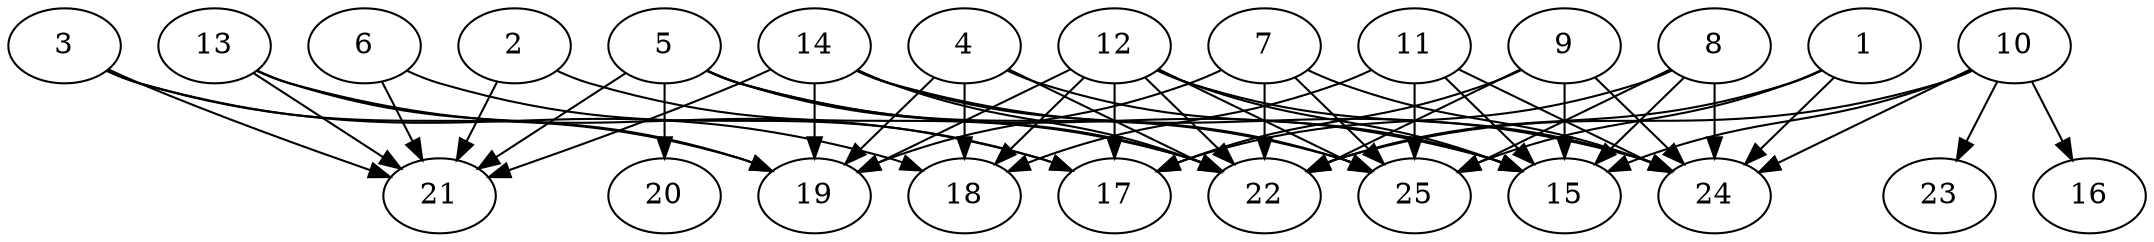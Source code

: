 // DAG automatically generated by daggen at Thu Oct  3 14:00:39 2019
// ./daggen --dot -n 25 --ccr 0.3 --fat 0.9 --regular 0.7 --density 0.6 --mindata 5242880 --maxdata 52428800 
digraph G {
  1 [size="44994560", alpha="0.12", expect_size="13498368"] 
  1 -> 22 [size ="13498368"]
  1 -> 24 [size ="13498368"]
  1 -> 25 [size ="13498368"]
  2 [size="46288213", alpha="0.13", expect_size="13886464"] 
  2 -> 21 [size ="13886464"]
  2 -> 22 [size ="13886464"]
  3 [size="57801387", alpha="0.01", expect_size="17340416"] 
  3 -> 18 [size ="17340416"]
  3 -> 19 [size ="17340416"]
  3 -> 21 [size ="17340416"]
  4 [size="33498453", alpha="0.06", expect_size="10049536"] 
  4 -> 15 [size ="10049536"]
  4 -> 18 [size ="10049536"]
  4 -> 19 [size ="10049536"]
  4 -> 22 [size ="10049536"]
  5 [size="58248533", alpha="0.08", expect_size="17474560"] 
  5 -> 15 [size ="17474560"]
  5 -> 20 [size ="17474560"]
  5 -> 21 [size ="17474560"]
  5 -> 22 [size ="17474560"]
  5 -> 25 [size ="17474560"]
  6 [size="147397973", alpha="0.17", expect_size="44219392"] 
  6 -> 17 [size ="44219392"]
  6 -> 21 [size ="44219392"]
  7 [size="154668373", alpha="0.11", expect_size="46400512"] 
  7 -> 19 [size ="46400512"]
  7 -> 22 [size ="46400512"]
  7 -> 24 [size ="46400512"]
  7 -> 25 [size ="46400512"]
  8 [size="96184320", alpha="0.16", expect_size="28855296"] 
  8 -> 15 [size ="28855296"]
  8 -> 17 [size ="28855296"]
  8 -> 24 [size ="28855296"]
  8 -> 25 [size ="28855296"]
  9 [size="43434667", alpha="0.14", expect_size="13030400"] 
  9 -> 15 [size ="13030400"]
  9 -> 17 [size ="13030400"]
  9 -> 22 [size ="13030400"]
  9 -> 24 [size ="13030400"]
  10 [size="155801600", alpha="0.18", expect_size="46740480"] 
  10 -> 15 [size ="46740480"]
  10 -> 16 [size ="46740480"]
  10 -> 22 [size ="46740480"]
  10 -> 23 [size ="46740480"]
  10 -> 24 [size ="46740480"]
  11 [size="113694720", alpha="0.04", expect_size="34108416"] 
  11 -> 15 [size ="34108416"]
  11 -> 18 [size ="34108416"]
  11 -> 24 [size ="34108416"]
  11 -> 25 [size ="34108416"]
  12 [size="52183040", alpha="0.00", expect_size="15654912"] 
  12 -> 15 [size ="15654912"]
  12 -> 17 [size ="15654912"]
  12 -> 18 [size ="15654912"]
  12 -> 19 [size ="15654912"]
  12 -> 22 [size ="15654912"]
  12 -> 24 [size ="15654912"]
  12 -> 25 [size ="15654912"]
  13 [size="152456533", alpha="0.12", expect_size="45736960"] 
  13 -> 17 [size ="45736960"]
  13 -> 19 [size ="45736960"]
  13 -> 21 [size ="45736960"]
  14 [size="158167040", alpha="0.01", expect_size="47450112"] 
  14 -> 19 [size ="47450112"]
  14 -> 21 [size ="47450112"]
  14 -> 22 [size ="47450112"]
  14 -> 24 [size ="47450112"]
  14 -> 25 [size ="47450112"]
  15 [size="49708373", alpha="0.15", expect_size="14912512"] 
  16 [size="112957440", alpha="0.15", expect_size="33887232"] 
  17 [size="91023360", alpha="0.07", expect_size="27307008"] 
  18 [size="23166293", alpha="0.08", expect_size="6949888"] 
  19 [size="147046400", alpha="0.15", expect_size="44113920"] 
  20 [size="98201600", alpha="0.19", expect_size="29460480"] 
  21 [size="81571840", alpha="0.07", expect_size="24471552"] 
  22 [size="113008640", alpha="0.18", expect_size="33902592"] 
  23 [size="115927040", alpha="0.14", expect_size="34778112"] 
  24 [size="55640747", alpha="0.13", expect_size="16692224"] 
  25 [size="67078827", alpha="0.16", expect_size="20123648"] 
}
